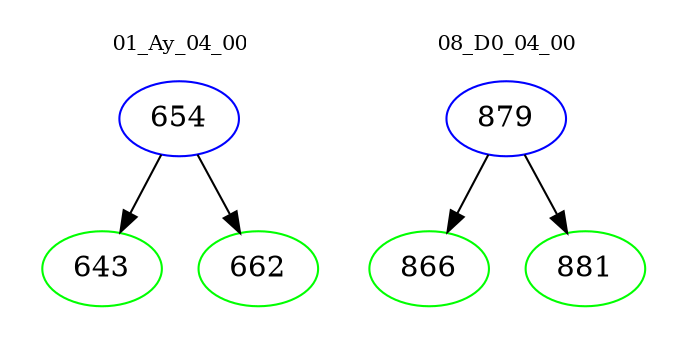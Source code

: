 digraph{
subgraph cluster_0 {
color = white
label = "01_Ay_04_00";
fontsize=10;
T0_654 [label="654", color="blue"]
T0_654 -> T0_643 [color="black"]
T0_643 [label="643", color="green"]
T0_654 -> T0_662 [color="black"]
T0_662 [label="662", color="green"]
}
subgraph cluster_1 {
color = white
label = "08_D0_04_00";
fontsize=10;
T1_879 [label="879", color="blue"]
T1_879 -> T1_866 [color="black"]
T1_866 [label="866", color="green"]
T1_879 -> T1_881 [color="black"]
T1_881 [label="881", color="green"]
}
}
